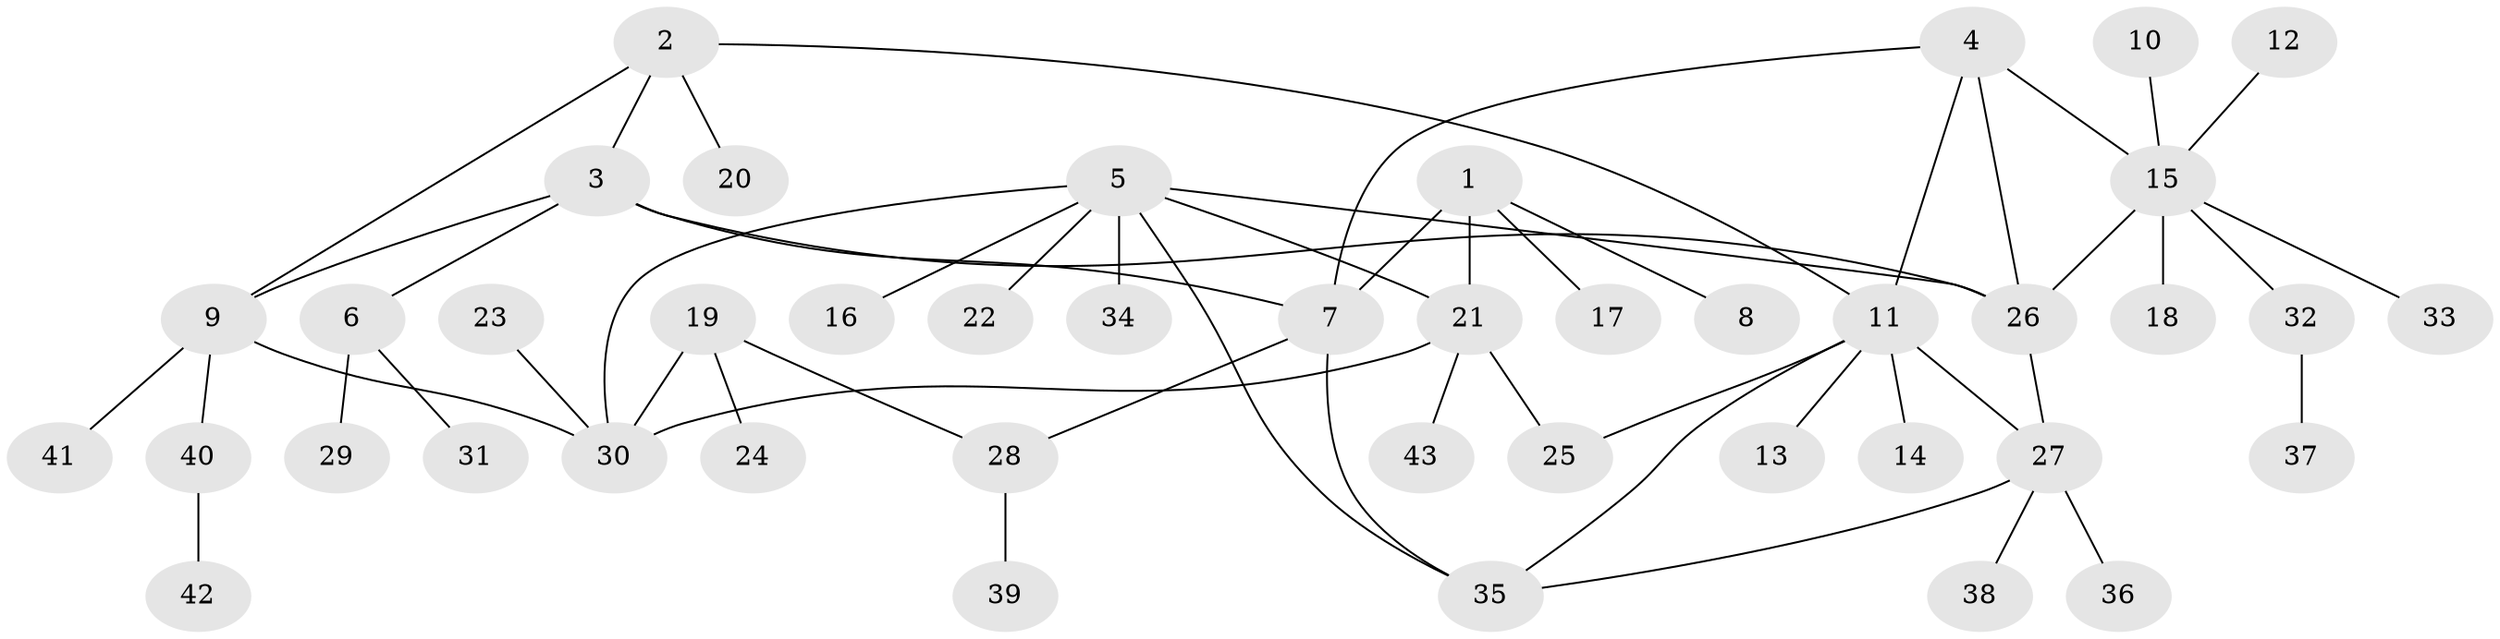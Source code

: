 // original degree distribution, {8: 0.04411764705882353, 6: 0.07352941176470588, 5: 0.04411764705882353, 4: 0.07352941176470588, 3: 0.04411764705882353, 7: 0.014705882352941176, 1: 0.5735294117647058, 2: 0.1323529411764706}
// Generated by graph-tools (version 1.1) at 2025/37/03/04/25 23:37:39]
// undirected, 43 vertices, 55 edges
graph export_dot {
  node [color=gray90,style=filled];
  1;
  2;
  3;
  4;
  5;
  6;
  7;
  8;
  9;
  10;
  11;
  12;
  13;
  14;
  15;
  16;
  17;
  18;
  19;
  20;
  21;
  22;
  23;
  24;
  25;
  26;
  27;
  28;
  29;
  30;
  31;
  32;
  33;
  34;
  35;
  36;
  37;
  38;
  39;
  40;
  41;
  42;
  43;
  1 -- 7 [weight=2.0];
  1 -- 8 [weight=1.0];
  1 -- 17 [weight=1.0];
  1 -- 21 [weight=1.0];
  2 -- 3 [weight=1.0];
  2 -- 9 [weight=1.0];
  2 -- 11 [weight=1.0];
  2 -- 20 [weight=1.0];
  3 -- 6 [weight=1.0];
  3 -- 7 [weight=1.0];
  3 -- 9 [weight=1.0];
  3 -- 26 [weight=1.0];
  4 -- 7 [weight=1.0];
  4 -- 11 [weight=1.0];
  4 -- 15 [weight=1.0];
  4 -- 26 [weight=1.0];
  5 -- 16 [weight=1.0];
  5 -- 21 [weight=1.0];
  5 -- 22 [weight=1.0];
  5 -- 26 [weight=1.0];
  5 -- 30 [weight=1.0];
  5 -- 34 [weight=1.0];
  5 -- 35 [weight=1.0];
  6 -- 29 [weight=1.0];
  6 -- 31 [weight=1.0];
  7 -- 28 [weight=1.0];
  7 -- 35 [weight=1.0];
  9 -- 30 [weight=1.0];
  9 -- 40 [weight=1.0];
  9 -- 41 [weight=1.0];
  10 -- 15 [weight=1.0];
  11 -- 13 [weight=1.0];
  11 -- 14 [weight=1.0];
  11 -- 25 [weight=1.0];
  11 -- 27 [weight=1.0];
  11 -- 35 [weight=1.0];
  12 -- 15 [weight=1.0];
  15 -- 18 [weight=1.0];
  15 -- 26 [weight=1.0];
  15 -- 32 [weight=1.0];
  15 -- 33 [weight=1.0];
  19 -- 24 [weight=1.0];
  19 -- 28 [weight=1.0];
  19 -- 30 [weight=1.0];
  21 -- 25 [weight=1.0];
  21 -- 30 [weight=1.0];
  21 -- 43 [weight=1.0];
  23 -- 30 [weight=1.0];
  26 -- 27 [weight=1.0];
  27 -- 35 [weight=1.0];
  27 -- 36 [weight=1.0];
  27 -- 38 [weight=1.0];
  28 -- 39 [weight=1.0];
  32 -- 37 [weight=1.0];
  40 -- 42 [weight=1.0];
}
